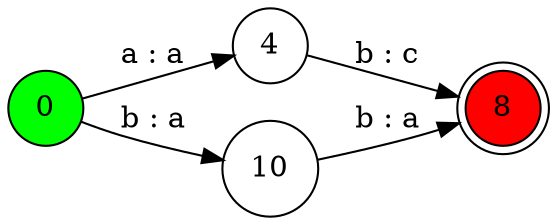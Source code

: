 digraph G {
rankdir = LR
node [shape = circle]
0[style=filled, fillcolor=green]
8[shape = doublecircle, style=filled, fillcolor=red]
{ rank=same; 0 }
{ rank=min; 0 }
{ rank=same; 8 }
{ rank=max; 8 }
0 -> 4 [label="a : a"]; 
0 -> 10 [label="b : a"]; 
4 -> 8 [label="b : c"]; 
10 -> 8 [label="b : a"]; 

}